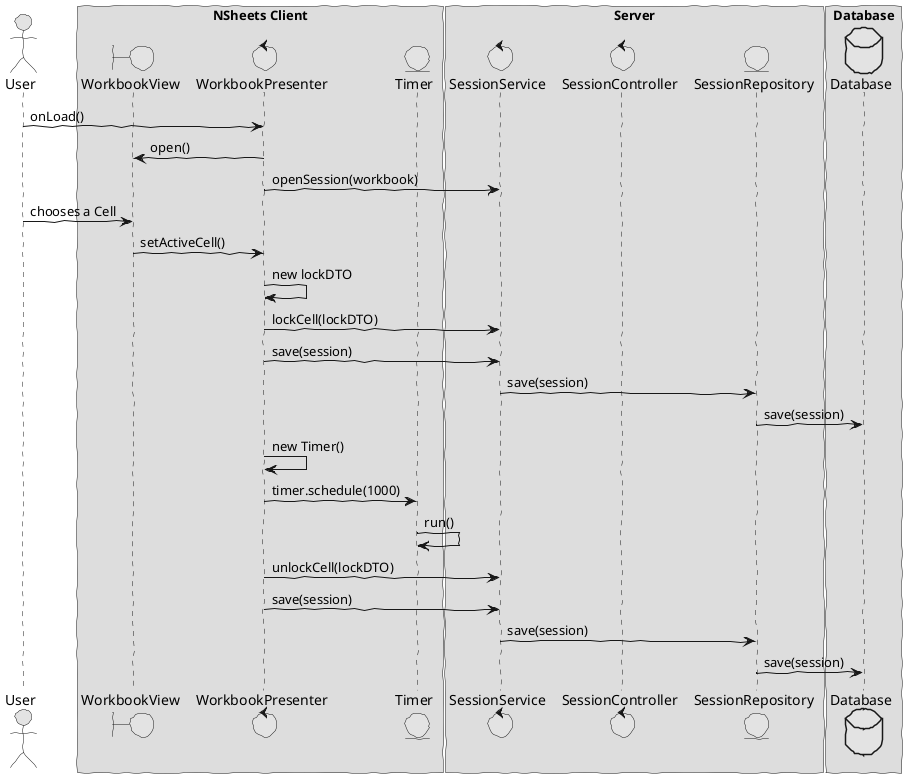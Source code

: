 @startuml  sequence1.png
skinparam handwritten true
skinparam monochrome true
skinparam packageStyle rect
skinparam defaultFontName FG Virgil
skinparam shadowing false

actor User
boundary WorkbookView
control WorkbookPresenter
control SessionController
control SessionService
entity Timer
entity SessionRepository

database Database

box "NSheets Client"
participant WorkbookView
participant WorkbookPresenter 
participant Timer

end box

box "Server"

participant SessionService
participant SessionController
participant SessionRepository

end box

box "Database"

participant Database

end box

User -> WorkbookPresenter : onLoad()
WorkbookPresenter -> WorkbookView : open()
WorkbookPresenter -> SessionService : openSession(workbook)
User -> WorkbookView : chooses a Cell
WorkbookView -> WorkbookPresenter : setActiveCell()
WorkbookPresenter -> WorkbookPresenter : new lockDTO
WorkbookPresenter -> SessionService : lockCell(lockDTO)

WorkbookPresenter -> SessionService : save(session)
SessionService -> SessionRepository : save(session)
SessionRepository -> Database : save(session)

WorkbookPresenter -> WorkbookPresenter : new Timer()
WorkbookPresenter -> Timer : timer.schedule(1000)

Timer -> Timer : run()

WorkbookPresenter -> SessionService : unlockCell(lockDTO)

WorkbookPresenter -> SessionService : save(session)
SessionService -> SessionRepository : save(session)
SessionRepository -> Database : save(session)

@enduml